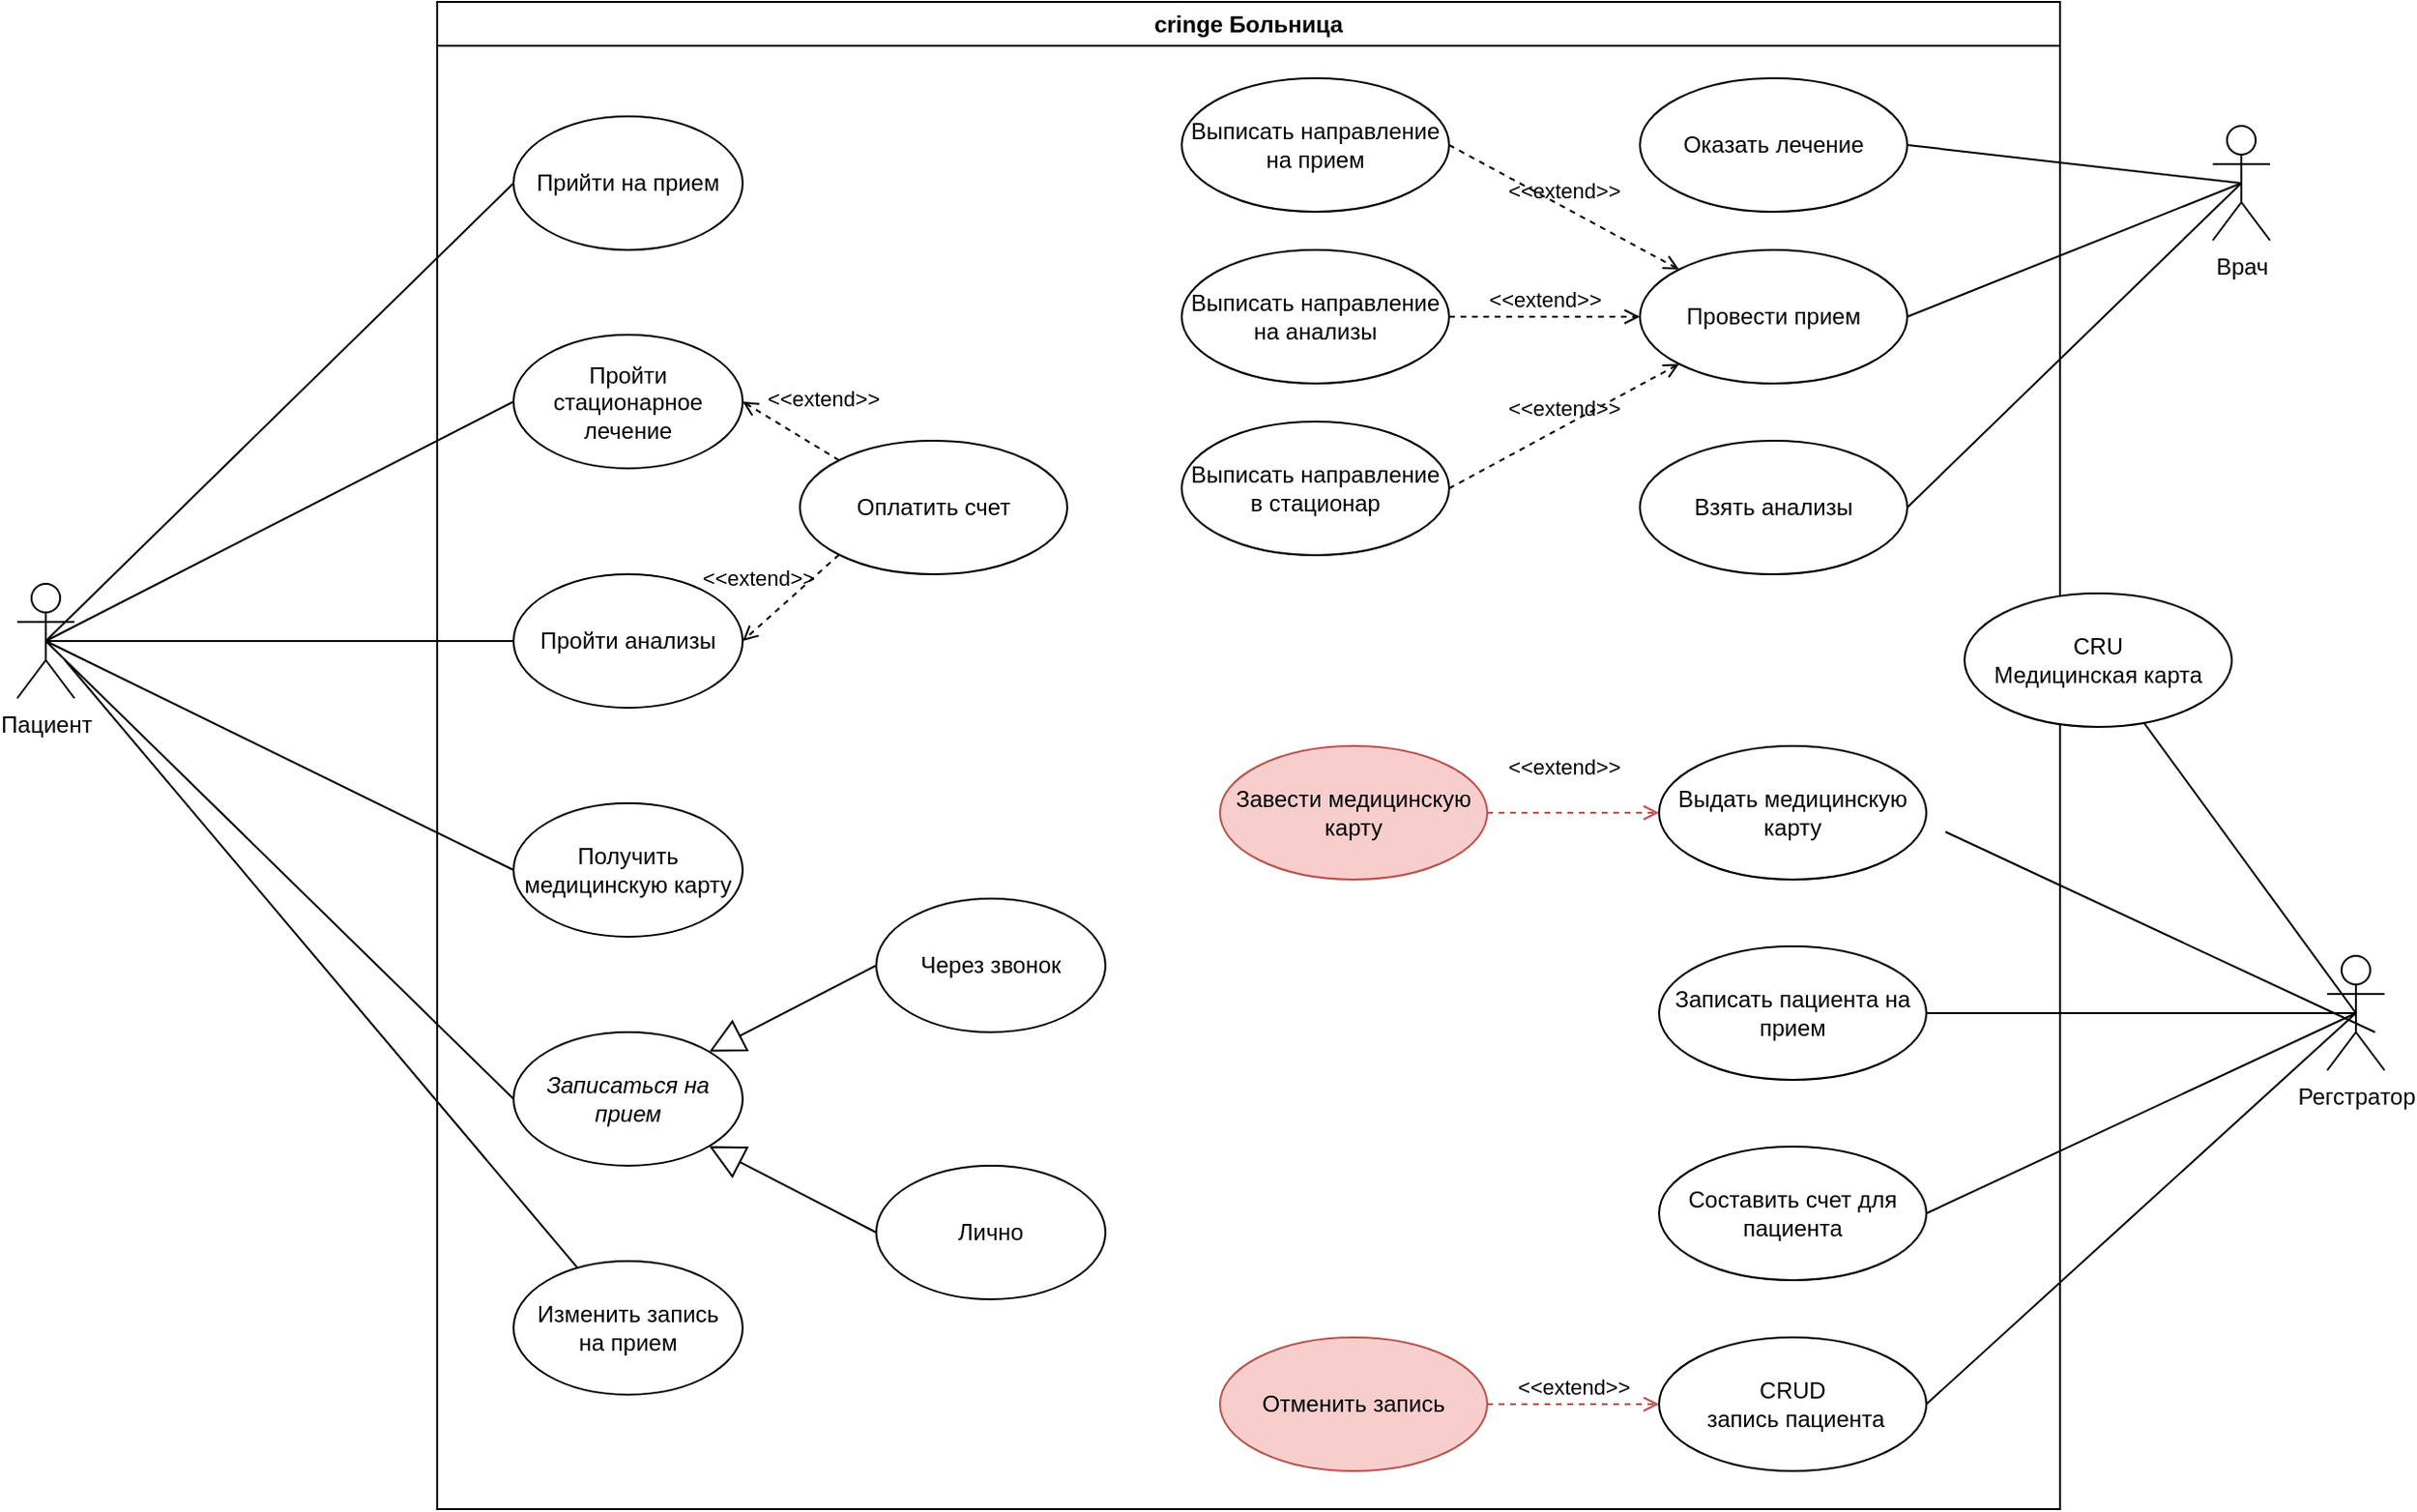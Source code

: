 <mxfile version="24.8.6">
  <diagram name="Страница — 1" id="uLeaWici2X27b1JlDTIq">
    <mxGraphModel dx="2206" dy="746" grid="1" gridSize="10" guides="1" tooltips="1" connect="1" arrows="1" fold="1" page="1" pageScale="1" pageWidth="827" pageHeight="1169" math="0" shadow="0">
      <root>
        <mxCell id="0" />
        <mxCell id="1" parent="0" />
        <mxCell id="-BuoO3h8ccpWQLP4G7d4-18" style="rounded=0;orthogonalLoop=1;jettySize=auto;html=1;exitX=0.5;exitY=0.5;exitDx=0;exitDy=0;exitPerimeter=0;entryX=0;entryY=0.5;entryDx=0;entryDy=0;endArrow=none;endFill=0;" parent="1" source="-BuoO3h8ccpWQLP4G7d4-2" target="-BuoO3h8ccpWQLP4G7d4-10" edge="1">
          <mxGeometry relative="1" as="geometry" />
        </mxCell>
        <mxCell id="-BuoO3h8ccpWQLP4G7d4-19" style="rounded=0;orthogonalLoop=1;jettySize=auto;html=1;exitX=0.5;exitY=0.5;exitDx=0;exitDy=0;exitPerimeter=0;entryX=0;entryY=0.5;entryDx=0;entryDy=0;endArrow=none;endFill=0;" parent="1" source="-BuoO3h8ccpWQLP4G7d4-2" target="-BuoO3h8ccpWQLP4G7d4-13" edge="1">
          <mxGeometry relative="1" as="geometry" />
        </mxCell>
        <mxCell id="-BuoO3h8ccpWQLP4G7d4-20" style="rounded=0;orthogonalLoop=1;jettySize=auto;html=1;exitX=0.5;exitY=0.5;exitDx=0;exitDy=0;exitPerimeter=0;entryX=0;entryY=0.5;entryDx=0;entryDy=0;endArrow=none;endFill=0;" parent="1" source="-BuoO3h8ccpWQLP4G7d4-2" target="-BuoO3h8ccpWQLP4G7d4-9" edge="1">
          <mxGeometry relative="1" as="geometry" />
        </mxCell>
        <mxCell id="-BuoO3h8ccpWQLP4G7d4-21" style="rounded=0;orthogonalLoop=1;jettySize=auto;html=1;exitX=0.5;exitY=0.5;exitDx=0;exitDy=0;exitPerimeter=0;entryX=0;entryY=0.5;entryDx=0;entryDy=0;endArrow=none;endFill=0;" parent="1" source="-BuoO3h8ccpWQLP4G7d4-2" target="-BuoO3h8ccpWQLP4G7d4-11" edge="1">
          <mxGeometry relative="1" as="geometry" />
        </mxCell>
        <mxCell id="-BuoO3h8ccpWQLP4G7d4-22" style="rounded=0;orthogonalLoop=1;jettySize=auto;html=1;exitX=0.5;exitY=0.5;exitDx=0;exitDy=0;exitPerimeter=0;entryX=0;entryY=0.5;entryDx=0;entryDy=0;endArrow=none;endFill=0;" parent="1" source="-BuoO3h8ccpWQLP4G7d4-2" target="-BuoO3h8ccpWQLP4G7d4-12" edge="1">
          <mxGeometry relative="1" as="geometry" />
        </mxCell>
        <mxCell id="-BuoO3h8ccpWQLP4G7d4-2" value="Пациент" style="shape=umlActor;verticalLabelPosition=bottom;verticalAlign=top;html=1;outlineConnect=0;" parent="1" vertex="1">
          <mxGeometry x="-10" y="495" width="30" height="60" as="geometry" />
        </mxCell>
        <mxCell id="-BuoO3h8ccpWQLP4G7d4-37" style="rounded=0;orthogonalLoop=1;jettySize=auto;html=1;exitX=0.5;exitY=0.5;exitDx=0;exitDy=0;exitPerimeter=0;entryX=1;entryY=0.5;entryDx=0;entryDy=0;endArrow=none;endFill=0;" parent="1" source="-BuoO3h8ccpWQLP4G7d4-3" target="-BuoO3h8ccpWQLP4G7d4-33" edge="1">
          <mxGeometry relative="1" as="geometry" />
        </mxCell>
        <mxCell id="-BuoO3h8ccpWQLP4G7d4-38" style="rounded=0;orthogonalLoop=1;jettySize=auto;html=1;exitX=0.5;exitY=0.5;exitDx=0;exitDy=0;exitPerimeter=0;entryX=1;entryY=0.5;entryDx=0;entryDy=0;endArrow=none;endFill=0;" parent="1" source="-BuoO3h8ccpWQLP4G7d4-3" target="-BuoO3h8ccpWQLP4G7d4-32" edge="1">
          <mxGeometry relative="1" as="geometry" />
        </mxCell>
        <mxCell id="-BuoO3h8ccpWQLP4G7d4-41" style="rounded=0;orthogonalLoop=1;jettySize=auto;html=1;exitX=0.5;exitY=0.5;exitDx=0;exitDy=0;exitPerimeter=0;entryX=1;entryY=0.5;entryDx=0;entryDy=0;endArrow=none;endFill=0;" parent="1" source="-BuoO3h8ccpWQLP4G7d4-3" target="-BuoO3h8ccpWQLP4G7d4-40" edge="1">
          <mxGeometry relative="1" as="geometry" />
        </mxCell>
        <mxCell id="-BuoO3h8ccpWQLP4G7d4-3" value="Врач" style="shape=umlActor;verticalLabelPosition=bottom;verticalAlign=top;html=1;outlineConnect=0;" parent="1" vertex="1">
          <mxGeometry x="1140" y="255" width="30" height="60" as="geometry" />
        </mxCell>
        <mxCell id="-BuoO3h8ccpWQLP4G7d4-6" value="cringe Больница" style="swimlane;whiteSpace=wrap;html=1;" parent="1" vertex="1">
          <mxGeometry x="210" y="190" width="850" height="790" as="geometry" />
        </mxCell>
        <mxCell id="-BuoO3h8ccpWQLP4G7d4-32" value="&lt;div&gt;Провести прием&lt;/div&gt;" style="ellipse;whiteSpace=wrap;html=1;" parent="-BuoO3h8ccpWQLP4G7d4-6" vertex="1">
          <mxGeometry x="630" y="130" width="140" height="70" as="geometry" />
        </mxCell>
        <mxCell id="-BuoO3h8ccpWQLP4G7d4-33" value="Взять анализы" style="ellipse;whiteSpace=wrap;html=1;" parent="-BuoO3h8ccpWQLP4G7d4-6" vertex="1">
          <mxGeometry x="630" y="230" width="140" height="70" as="geometry" />
        </mxCell>
        <mxCell id="-BuoO3h8ccpWQLP4G7d4-31" value="Выписать направление на прием" style="ellipse;whiteSpace=wrap;html=1;" parent="-BuoO3h8ccpWQLP4G7d4-6" vertex="1">
          <mxGeometry x="390" y="40" width="140" height="70" as="geometry" />
        </mxCell>
        <mxCell id="-BuoO3h8ccpWQLP4G7d4-30" value="Выписать направление на анализы" style="ellipse;whiteSpace=wrap;html=1;" parent="-BuoO3h8ccpWQLP4G7d4-6" vertex="1">
          <mxGeometry x="390" y="130" width="140" height="70" as="geometry" />
        </mxCell>
        <mxCell id="-BuoO3h8ccpWQLP4G7d4-29" value="Выписать направление в стационар" style="ellipse;whiteSpace=wrap;html=1;" parent="-BuoO3h8ccpWQLP4G7d4-6" vertex="1">
          <mxGeometry x="390" y="220" width="140" height="70" as="geometry" />
        </mxCell>
        <mxCell id="-BuoO3h8ccpWQLP4G7d4-25" value="Оплатить счет" style="ellipse;whiteSpace=wrap;html=1;" parent="-BuoO3h8ccpWQLP4G7d4-6" vertex="1">
          <mxGeometry x="190" y="230" width="140" height="70" as="geometry" />
        </mxCell>
        <mxCell id="-BuoO3h8ccpWQLP4G7d4-34" value="&amp;lt;&amp;lt;extend&amp;gt;&amp;gt;" style="html=1;verticalAlign=bottom;labelBackgroundColor=none;endArrow=open;endFill=0;dashed=1;rounded=0;exitX=1;exitY=0.5;exitDx=0;exitDy=0;entryX=0;entryY=0;entryDx=0;entryDy=0;" parent="-BuoO3h8ccpWQLP4G7d4-6" source="-BuoO3h8ccpWQLP4G7d4-31" target="-BuoO3h8ccpWQLP4G7d4-32" edge="1">
          <mxGeometry width="160" relative="1" as="geometry">
            <mxPoint x="580" y="240" as="sourcePoint" />
            <mxPoint x="740" y="240" as="targetPoint" />
          </mxGeometry>
        </mxCell>
        <mxCell id="-BuoO3h8ccpWQLP4G7d4-35" value="&amp;lt;&amp;lt;extend&amp;gt;&amp;gt;" style="html=1;verticalAlign=bottom;labelBackgroundColor=none;endArrow=open;endFill=0;dashed=1;rounded=0;exitX=1;exitY=0.5;exitDx=0;exitDy=0;entryX=0;entryY=0.5;entryDx=0;entryDy=0;" parent="-BuoO3h8ccpWQLP4G7d4-6" source="-BuoO3h8ccpWQLP4G7d4-30" target="-BuoO3h8ccpWQLP4G7d4-32" edge="1">
          <mxGeometry width="160" relative="1" as="geometry">
            <mxPoint x="540" y="85" as="sourcePoint" />
            <mxPoint x="640" y="175" as="targetPoint" />
          </mxGeometry>
        </mxCell>
        <mxCell id="-BuoO3h8ccpWQLP4G7d4-36" value="&amp;lt;&amp;lt;extend&amp;gt;&amp;gt;" style="html=1;verticalAlign=bottom;labelBackgroundColor=none;endArrow=open;endFill=0;dashed=1;rounded=0;entryX=0;entryY=1;entryDx=0;entryDy=0;exitX=1;exitY=0.5;exitDx=0;exitDy=0;" parent="-BuoO3h8ccpWQLP4G7d4-6" source="-BuoO3h8ccpWQLP4G7d4-29" target="-BuoO3h8ccpWQLP4G7d4-32" edge="1">
          <mxGeometry width="160" relative="1" as="geometry">
            <mxPoint x="540" y="175" as="sourcePoint" />
            <mxPoint x="640" y="175" as="targetPoint" />
          </mxGeometry>
        </mxCell>
        <mxCell id="-BuoO3h8ccpWQLP4G7d4-40" value="Оказать лечение" style="ellipse;whiteSpace=wrap;html=1;" parent="-BuoO3h8ccpWQLP4G7d4-6" vertex="1">
          <mxGeometry x="630" y="40" width="140" height="70" as="geometry" />
        </mxCell>
        <mxCell id="-BuoO3h8ccpWQLP4G7d4-42" value="Выдать медицинскую карту" style="ellipse;whiteSpace=wrap;html=1;" parent="-BuoO3h8ccpWQLP4G7d4-6" vertex="1">
          <mxGeometry x="640" y="390" width="140" height="70" as="geometry" />
        </mxCell>
        <mxCell id="-BuoO3h8ccpWQLP4G7d4-43" value="Завести медицинскую карту" style="ellipse;whiteSpace=wrap;html=1;fillColor=#f8cecc;strokeColor=#b85450;" parent="-BuoO3h8ccpWQLP4G7d4-6" vertex="1">
          <mxGeometry x="410" y="390" width="140" height="70" as="geometry" />
        </mxCell>
        <mxCell id="-BuoO3h8ccpWQLP4G7d4-44" value="&amp;lt;&amp;lt;extend&amp;gt;&amp;gt;" style="html=1;verticalAlign=bottom;labelBackgroundColor=none;endArrow=open;endFill=0;dashed=1;rounded=0;exitX=1;exitY=0.5;exitDx=0;exitDy=0;entryX=0;entryY=0.5;entryDx=0;entryDy=0;fillColor=#f8cecc;strokeColor=#b85450;" parent="-BuoO3h8ccpWQLP4G7d4-6" source="-BuoO3h8ccpWQLP4G7d4-43" target="-BuoO3h8ccpWQLP4G7d4-42" edge="1">
          <mxGeometry x="-0.111" y="15" width="160" relative="1" as="geometry">
            <mxPoint x="510" y="300" as="sourcePoint" />
            <mxPoint x="670" y="300" as="targetPoint" />
            <mxPoint as="offset" />
          </mxGeometry>
        </mxCell>
        <mxCell id="-BuoO3h8ccpWQLP4G7d4-45" value="Записать пациента на прием" style="ellipse;whiteSpace=wrap;html=1;" parent="-BuoO3h8ccpWQLP4G7d4-6" vertex="1">
          <mxGeometry x="640" y="495" width="140" height="70" as="geometry" />
        </mxCell>
        <mxCell id="-BuoO3h8ccpWQLP4G7d4-46" value="Составить счет для пациента" style="ellipse;whiteSpace=wrap;html=1;" parent="-BuoO3h8ccpWQLP4G7d4-6" vertex="1">
          <mxGeometry x="640" y="600" width="140" height="70" as="geometry" />
        </mxCell>
        <mxCell id="_foJ53aK5BBoc3SyPS7k-4" style="rounded=0;orthogonalLoop=1;jettySize=auto;html=1;exitX=0.5;exitY=0.5;exitDx=0;exitDy=0;exitPerimeter=0;entryX=1;entryY=0.5;entryDx=0;entryDy=0;endArrow=none;endFill=0;" parent="-BuoO3h8ccpWQLP4G7d4-6" source="-BuoO3h8ccpWQLP4G7d4-47" target="_foJ53aK5BBoc3SyPS7k-3" edge="1">
          <mxGeometry relative="1" as="geometry" />
        </mxCell>
        <mxCell id="-BuoO3h8ccpWQLP4G7d4-47" value="Регстратор" style="shape=umlActor;verticalLabelPosition=bottom;verticalAlign=top;html=1;" parent="-BuoO3h8ccpWQLP4G7d4-6" vertex="1">
          <mxGeometry x="990" y="500" width="30" height="60" as="geometry" />
        </mxCell>
        <mxCell id="-BuoO3h8ccpWQLP4G7d4-49" style="rounded=0;orthogonalLoop=1;jettySize=auto;html=1;exitX=0.5;exitY=0.5;exitDx=0;exitDy=0;exitPerimeter=0;endArrow=none;endFill=0;" parent="-BuoO3h8ccpWQLP4G7d4-6" source="-BuoO3h8ccpWQLP4G7d4-47" target="-BuoO3h8ccpWQLP4G7d4-45" edge="1">
          <mxGeometry relative="1" as="geometry" />
        </mxCell>
        <mxCell id="-BuoO3h8ccpWQLP4G7d4-50" style="rounded=0;orthogonalLoop=1;jettySize=auto;html=1;exitX=0.5;exitY=0.5;exitDx=0;exitDy=0;exitPerimeter=0;endArrow=none;endFill=0;entryX=1;entryY=0.5;entryDx=0;entryDy=0;" parent="-BuoO3h8ccpWQLP4G7d4-6" source="-BuoO3h8ccpWQLP4G7d4-47" target="-BuoO3h8ccpWQLP4G7d4-46" edge="1">
          <mxGeometry relative="1" as="geometry">
            <mxPoint x="1015" y="540" as="sourcePoint" />
            <mxPoint x="790" y="540" as="targetPoint" />
          </mxGeometry>
        </mxCell>
        <mxCell id="_foJ53aK5BBoc3SyPS7k-2" value="Изменить запись&lt;div&gt;на прием&lt;/div&gt;" style="ellipse;whiteSpace=wrap;html=1;" parent="-BuoO3h8ccpWQLP4G7d4-6" vertex="1">
          <mxGeometry x="40" y="660" width="120" height="70" as="geometry" />
        </mxCell>
        <mxCell id="_foJ53aK5BBoc3SyPS7k-3" value="CRUD&lt;br&gt;&amp;nbsp;запись пациента" style="ellipse;whiteSpace=wrap;html=1;" parent="-BuoO3h8ccpWQLP4G7d4-6" vertex="1">
          <mxGeometry x="640" y="700" width="140" height="70" as="geometry" />
        </mxCell>
        <mxCell id="_foJ53aK5BBoc3SyPS7k-5" value="Отменить запись" style="ellipse;whiteSpace=wrap;html=1;fillColor=#f8cecc;strokeColor=#b85450;" parent="-BuoO3h8ccpWQLP4G7d4-6" vertex="1">
          <mxGeometry x="410" y="700" width="140" height="70" as="geometry" />
        </mxCell>
        <mxCell id="_foJ53aK5BBoc3SyPS7k-6" value="&amp;lt;&amp;lt;extend&amp;gt;&amp;gt;" style="html=1;verticalAlign=bottom;labelBackgroundColor=none;endArrow=open;endFill=0;dashed=1;rounded=0;exitX=1;exitY=0.5;exitDx=0;exitDy=0;entryX=0;entryY=0.5;entryDx=0;entryDy=0;fillColor=#f8cecc;strokeColor=#b85450;" parent="-BuoO3h8ccpWQLP4G7d4-6" source="_foJ53aK5BBoc3SyPS7k-5" target="_foJ53aK5BBoc3SyPS7k-3" edge="1">
          <mxGeometry width="160" relative="1" as="geometry">
            <mxPoint x="500" y="520" as="sourcePoint" />
            <mxPoint x="660" y="520" as="targetPoint" />
          </mxGeometry>
        </mxCell>
        <mxCell id="-BuoO3h8ccpWQLP4G7d4-7" value="Через звонок" style="ellipse;whiteSpace=wrap;html=1;" parent="1" vertex="1">
          <mxGeometry x="440" y="660" width="120" height="70" as="geometry" />
        </mxCell>
        <mxCell id="-BuoO3h8ccpWQLP4G7d4-8" value="Лично" style="ellipse;whiteSpace=wrap;html=1;" parent="1" vertex="1">
          <mxGeometry x="440" y="800" width="120" height="70" as="geometry" />
        </mxCell>
        <mxCell id="-BuoO3h8ccpWQLP4G7d4-9" value="Пройти анализы" style="ellipse;whiteSpace=wrap;html=1;" parent="1" vertex="1">
          <mxGeometry x="250" y="490" width="120" height="70" as="geometry" />
        </mxCell>
        <mxCell id="-BuoO3h8ccpWQLP4G7d4-10" value="Прийти на прием" style="ellipse;whiteSpace=wrap;html=1;" parent="1" vertex="1">
          <mxGeometry x="250" y="250" width="120" height="70" as="geometry" />
        </mxCell>
        <mxCell id="-BuoO3h8ccpWQLP4G7d4-11" value="Получить медицинскую карту" style="ellipse;whiteSpace=wrap;html=1;" parent="1" vertex="1">
          <mxGeometry x="250" y="610" width="120" height="70" as="geometry" />
        </mxCell>
        <mxCell id="-BuoO3h8ccpWQLP4G7d4-12" value="&lt;i&gt;Записаться на прием&lt;/i&gt;" style="ellipse;whiteSpace=wrap;html=1;" parent="1" vertex="1">
          <mxGeometry x="250" y="730" width="120" height="70" as="geometry" />
        </mxCell>
        <mxCell id="-BuoO3h8ccpWQLP4G7d4-13" value="Пройти стационарное лечение" style="ellipse;whiteSpace=wrap;html=1;" parent="1" vertex="1">
          <mxGeometry x="250" y="364.5" width="120" height="70" as="geometry" />
        </mxCell>
        <mxCell id="-BuoO3h8ccpWQLP4G7d4-15" value="" style="endArrow=block;endSize=16;endFill=0;html=1;rounded=0;exitX=0;exitY=0.5;exitDx=0;exitDy=0;entryX=1;entryY=0;entryDx=0;entryDy=0;" parent="1" source="-BuoO3h8ccpWQLP4G7d4-7" target="-BuoO3h8ccpWQLP4G7d4-12" edge="1">
          <mxGeometry width="160" relative="1" as="geometry">
            <mxPoint x="440" y="540" as="sourcePoint" />
            <mxPoint x="600" y="540" as="targetPoint" />
          </mxGeometry>
        </mxCell>
        <mxCell id="-BuoO3h8ccpWQLP4G7d4-17" value="" style="endArrow=block;endSize=16;endFill=0;html=1;rounded=0;exitX=0;exitY=0.5;exitDx=0;exitDy=0;entryX=1;entryY=1;entryDx=0;entryDy=0;" parent="1" source="-BuoO3h8ccpWQLP4G7d4-8" target="-BuoO3h8ccpWQLP4G7d4-12" edge="1">
          <mxGeometry width="160" relative="1" as="geometry">
            <mxPoint x="450" y="765" as="sourcePoint" />
            <mxPoint x="380" y="775" as="targetPoint" />
          </mxGeometry>
        </mxCell>
        <mxCell id="-BuoO3h8ccpWQLP4G7d4-26" value="&amp;lt;&amp;lt;extend&amp;gt;&amp;gt;" style="html=1;verticalAlign=bottom;labelBackgroundColor=none;endArrow=open;endFill=0;dashed=1;rounded=0;exitX=0;exitY=0;exitDx=0;exitDy=0;entryX=1;entryY=0.5;entryDx=0;entryDy=0;" parent="1" source="-BuoO3h8ccpWQLP4G7d4-25" target="-BuoO3h8ccpWQLP4G7d4-13" edge="1">
          <mxGeometry x="-0.346" y="-15" width="160" relative="1" as="geometry">
            <mxPoint x="540" y="470" as="sourcePoint" />
            <mxPoint x="700" y="470" as="targetPoint" />
            <mxPoint as="offset" />
          </mxGeometry>
        </mxCell>
        <mxCell id="-BuoO3h8ccpWQLP4G7d4-27" value="&amp;lt;&amp;lt;extend&amp;gt;&amp;gt;" style="html=1;verticalAlign=bottom;labelBackgroundColor=none;endArrow=open;endFill=0;dashed=1;rounded=0;exitX=0;exitY=1;exitDx=0;exitDy=0;entryX=1;entryY=0.5;entryDx=0;entryDy=0;" parent="1" source="-BuoO3h8ccpWQLP4G7d4-25" target="-BuoO3h8ccpWQLP4G7d4-9" edge="1">
          <mxGeometry x="0.354" y="-13" width="160" relative="1" as="geometry">
            <mxPoint x="540" y="470" as="sourcePoint" />
            <mxPoint x="700" y="470" as="targetPoint" />
            <mxPoint as="offset" />
          </mxGeometry>
        </mxCell>
        <mxCell id="k5a6eRNjmum8-1xSKjR8-2" style="rounded=0;orthogonalLoop=1;jettySize=auto;html=1;exitX=0.5;exitY=0.5;exitDx=0;exitDy=0;exitPerimeter=0;endArrow=none;endFill=0;" edge="1" parent="1" target="_foJ53aK5BBoc3SyPS7k-2">
          <mxGeometry relative="1" as="geometry">
            <mxPoint x="15" y="535" as="sourcePoint" />
            <mxPoint x="260" y="775" as="targetPoint" />
          </mxGeometry>
        </mxCell>
        <mxCell id="k5a6eRNjmum8-1xSKjR8-3" value="CRU&lt;br&gt;Медицинская карта" style="ellipse;whiteSpace=wrap;html=1;" vertex="1" parent="1">
          <mxGeometry x="1010" y="500" width="140" height="70" as="geometry" />
        </mxCell>
        <mxCell id="k5a6eRNjmum8-1xSKjR8-4" style="rounded=0;orthogonalLoop=1;jettySize=auto;html=1;exitX=0.5;exitY=0.5;exitDx=0;exitDy=0;exitPerimeter=0;entryX=1;entryY=0.5;entryDx=0;entryDy=0;endArrow=none;endFill=0;" edge="1" parent="1">
          <mxGeometry relative="1" as="geometry">
            <mxPoint x="1225" y="730" as="sourcePoint" />
            <mxPoint x="1000" y="625" as="targetPoint" />
          </mxGeometry>
        </mxCell>
        <mxCell id="-BuoO3h8ccpWQLP4G7d4-48" style="rounded=0;orthogonalLoop=1;jettySize=auto;html=1;exitX=0.5;exitY=0.5;exitDx=0;exitDy=0;exitPerimeter=0;endArrow=none;endFill=0;" parent="1" source="-BuoO3h8ccpWQLP4G7d4-47" target="k5a6eRNjmum8-1xSKjR8-3" edge="1">
          <mxGeometry relative="1" as="geometry" />
        </mxCell>
      </root>
    </mxGraphModel>
  </diagram>
</mxfile>

